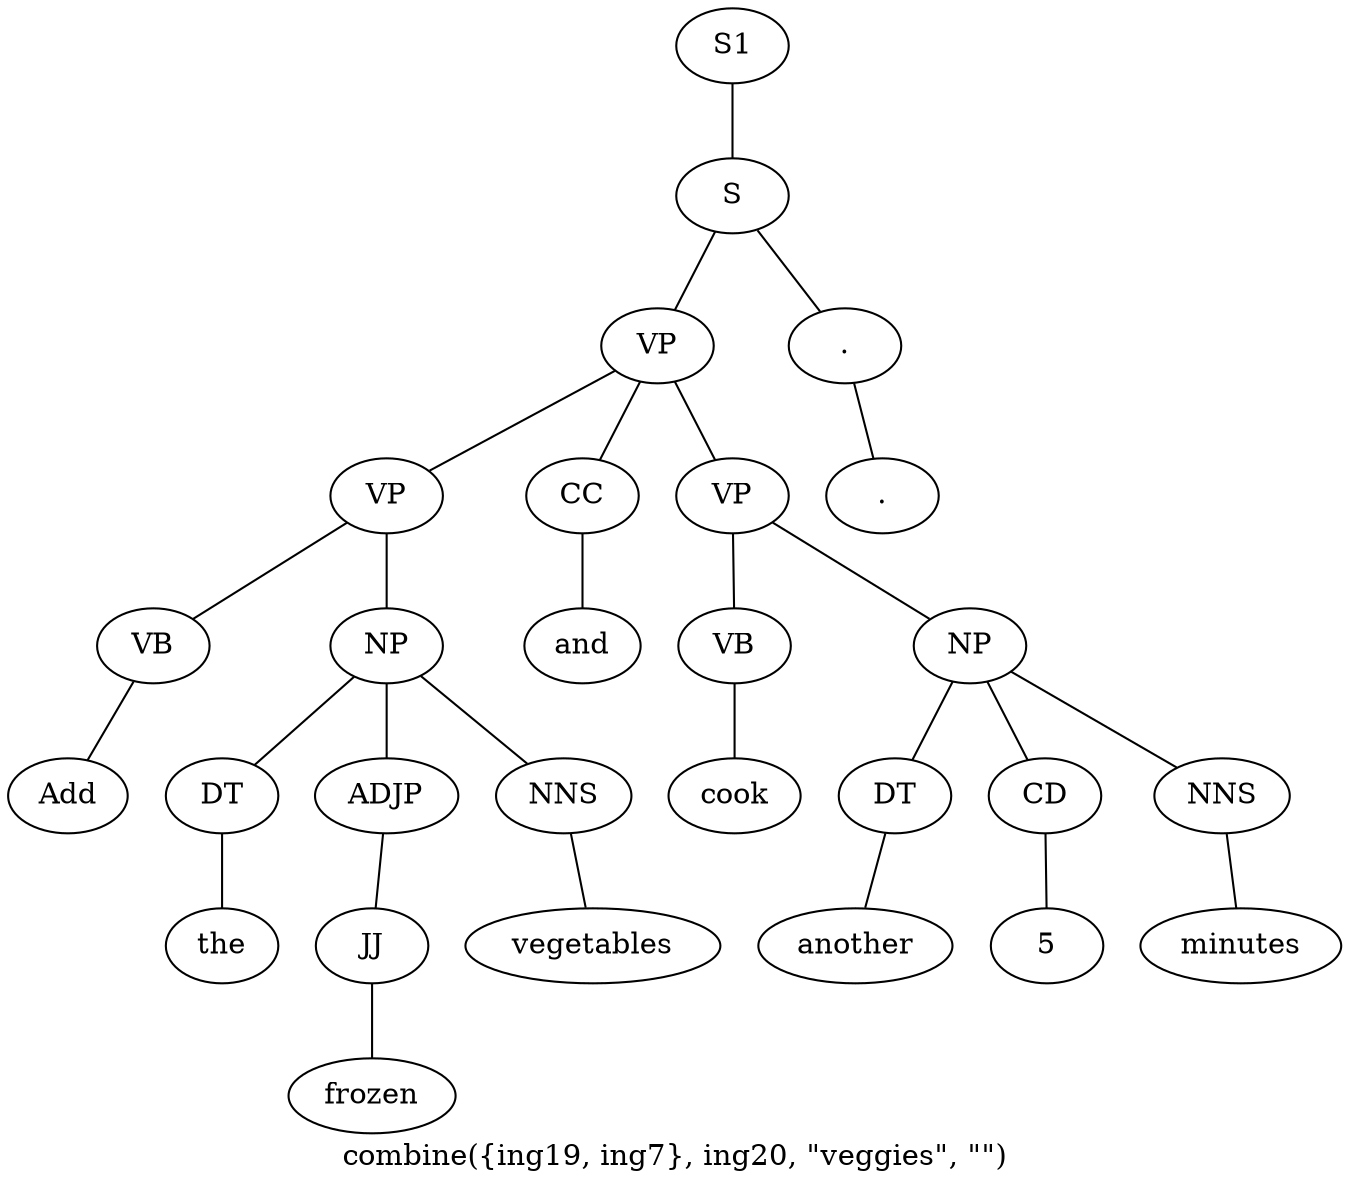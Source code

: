 graph SyntaxGraph {
	label = "combine({ing19, ing7}, ing20, \"veggies\", \"\")";
	Node0 [label="S1"];
	Node1 [label="S"];
	Node2 [label="VP"];
	Node3 [label="VP"];
	Node4 [label="VB"];
	Node5 [label="Add"];
	Node6 [label="NP"];
	Node7 [label="DT"];
	Node8 [label="the"];
	Node9 [label="ADJP"];
	Node10 [label="JJ"];
	Node11 [label="frozen"];
	Node12 [label="NNS"];
	Node13 [label="vegetables"];
	Node14 [label="CC"];
	Node15 [label="and"];
	Node16 [label="VP"];
	Node17 [label="VB"];
	Node18 [label="cook"];
	Node19 [label="NP"];
	Node20 [label="DT"];
	Node21 [label="another"];
	Node22 [label="CD"];
	Node23 [label="5"];
	Node24 [label="NNS"];
	Node25 [label="minutes"];
	Node26 [label="."];
	Node27 [label="."];

	Node0 -- Node1;
	Node1 -- Node2;
	Node1 -- Node26;
	Node2 -- Node3;
	Node2 -- Node14;
	Node2 -- Node16;
	Node3 -- Node4;
	Node3 -- Node6;
	Node4 -- Node5;
	Node6 -- Node7;
	Node6 -- Node9;
	Node6 -- Node12;
	Node7 -- Node8;
	Node9 -- Node10;
	Node10 -- Node11;
	Node12 -- Node13;
	Node14 -- Node15;
	Node16 -- Node17;
	Node16 -- Node19;
	Node17 -- Node18;
	Node19 -- Node20;
	Node19 -- Node22;
	Node19 -- Node24;
	Node20 -- Node21;
	Node22 -- Node23;
	Node24 -- Node25;
	Node26 -- Node27;
}
